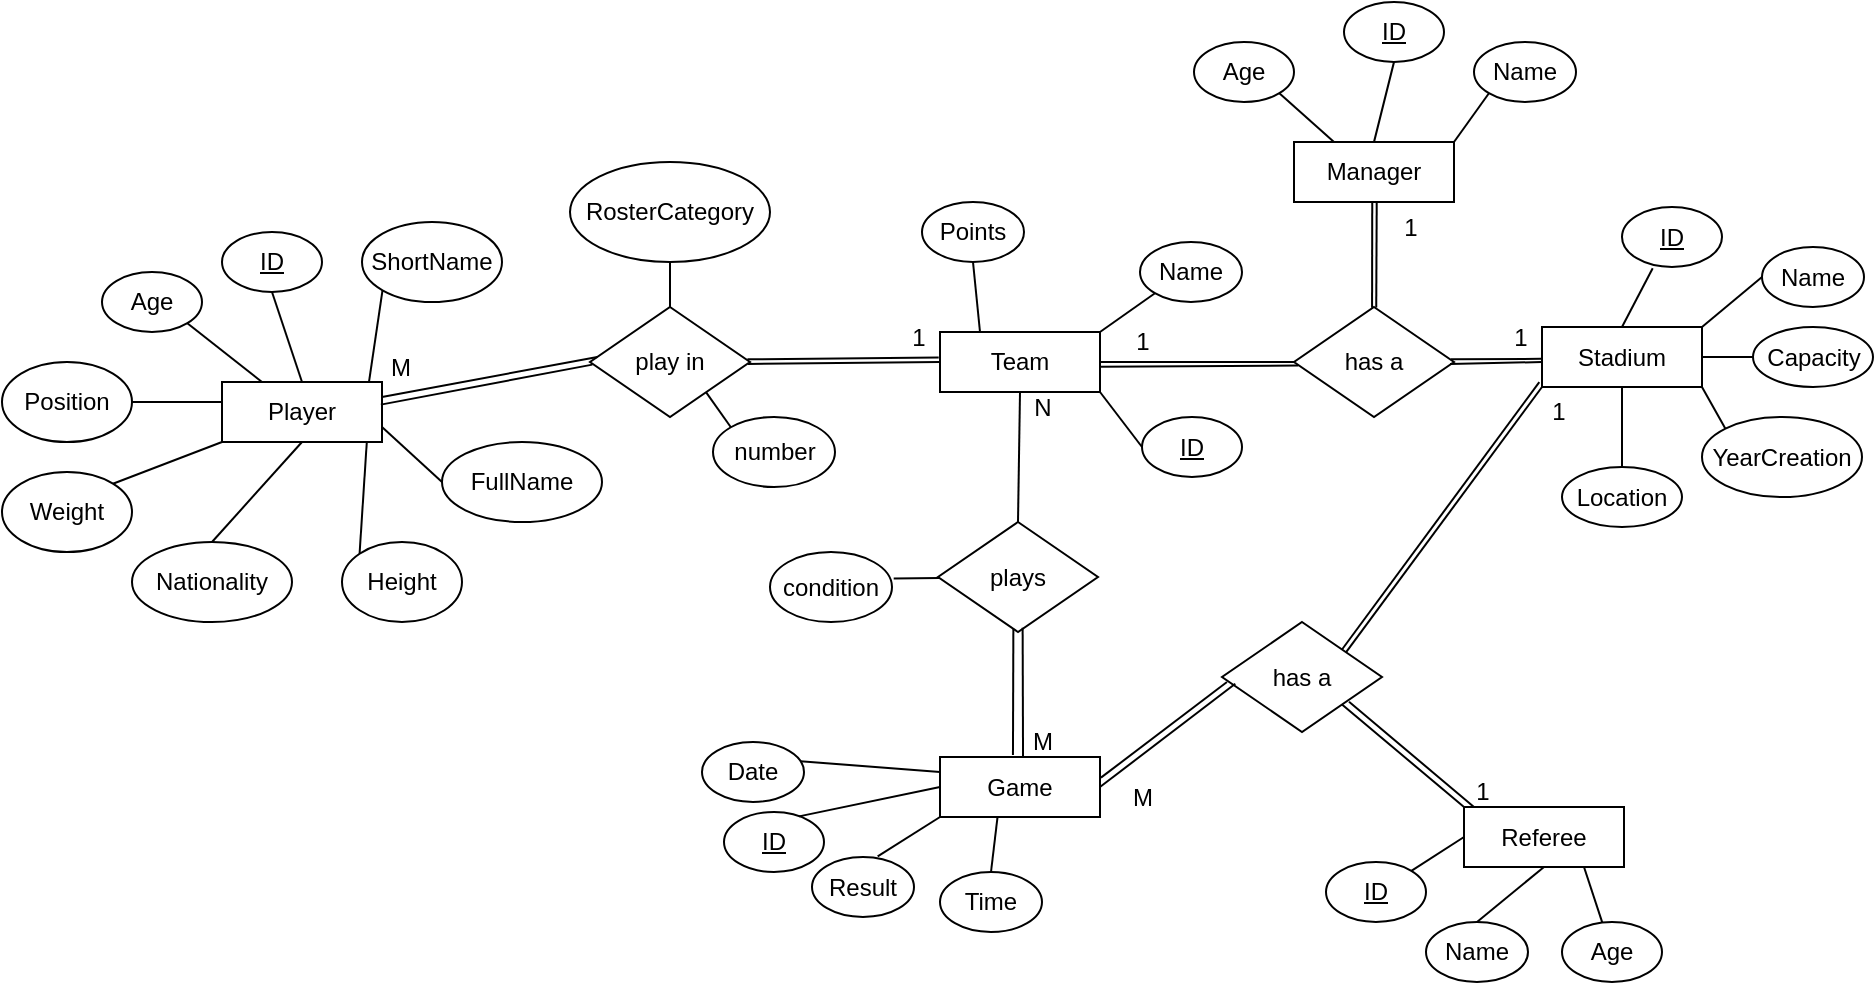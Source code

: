 <mxfile version="26.1.1">
  <diagram id="C5RBs43oDa-KdzZeNtuy" name="Page-1">
    <mxGraphModel dx="1674" dy="784" grid="1" gridSize="10" guides="1" tooltips="1" connect="1" arrows="1" fold="1" page="1" pageScale="1" pageWidth="827" pageHeight="1169" math="0" shadow="0">
      <root>
        <mxCell id="WIyWlLk6GJQsqaUBKTNV-0" />
        <mxCell id="WIyWlLk6GJQsqaUBKTNV-1" parent="WIyWlLk6GJQsqaUBKTNV-0" />
        <mxCell id="VCkYvAJSFD96SRJC9dSR-2" value="Player" style="rounded=0;whiteSpace=wrap;html=1;" parent="WIyWlLk6GJQsqaUBKTNV-1" vertex="1">
          <mxGeometry x="150" y="300" width="80" height="30" as="geometry" />
        </mxCell>
        <mxCell id="VCkYvAJSFD96SRJC9dSR-3" value="Team" style="rounded=0;whiteSpace=wrap;html=1;" parent="WIyWlLk6GJQsqaUBKTNV-1" vertex="1">
          <mxGeometry x="509" y="275" width="80" height="30" as="geometry" />
        </mxCell>
        <mxCell id="VCkYvAJSFD96SRJC9dSR-5" value="Stadium" style="rounded=0;whiteSpace=wrap;html=1;" parent="WIyWlLk6GJQsqaUBKTNV-1" vertex="1">
          <mxGeometry x="810" y="272.5" width="80" height="30" as="geometry" />
        </mxCell>
        <mxCell id="VCkYvAJSFD96SRJC9dSR-6" value="Referee" style="rounded=0;whiteSpace=wrap;html=1;" parent="WIyWlLk6GJQsqaUBKTNV-1" vertex="1">
          <mxGeometry x="771" y="512.5" width="80" height="30" as="geometry" />
        </mxCell>
        <mxCell id="VCkYvAJSFD96SRJC9dSR-7" value="Manager" style="rounded=0;whiteSpace=wrap;html=1;" parent="WIyWlLk6GJQsqaUBKTNV-1" vertex="1">
          <mxGeometry x="686" y="180" width="80" height="30" as="geometry" />
        </mxCell>
        <mxCell id="VCkYvAJSFD96SRJC9dSR-8" value="&lt;u&gt;ID&lt;/u&gt;" style="ellipse;whiteSpace=wrap;html=1;" parent="WIyWlLk6GJQsqaUBKTNV-1" vertex="1">
          <mxGeometry x="150" y="225" width="50" height="30" as="geometry" />
        </mxCell>
        <mxCell id="VCkYvAJSFD96SRJC9dSR-9" value="ShortName" style="ellipse;whiteSpace=wrap;html=1;" parent="WIyWlLk6GJQsqaUBKTNV-1" vertex="1">
          <mxGeometry x="220" y="220" width="70" height="40" as="geometry" />
        </mxCell>
        <mxCell id="VCkYvAJSFD96SRJC9dSR-10" value="FullName" style="ellipse;whiteSpace=wrap;html=1;" parent="WIyWlLk6GJQsqaUBKTNV-1" vertex="1">
          <mxGeometry x="260" y="330" width="80" height="40" as="geometry" />
        </mxCell>
        <mxCell id="VCkYvAJSFD96SRJC9dSR-11" value="Height" style="ellipse;whiteSpace=wrap;html=1;" parent="WIyWlLk6GJQsqaUBKTNV-1" vertex="1">
          <mxGeometry x="210" y="380" width="60" height="40" as="geometry" />
        </mxCell>
        <mxCell id="VCkYvAJSFD96SRJC9dSR-12" value="Position" style="ellipse;whiteSpace=wrap;html=1;" parent="WIyWlLk6GJQsqaUBKTNV-1" vertex="1">
          <mxGeometry x="40" y="290" width="65" height="40" as="geometry" />
        </mxCell>
        <mxCell id="VCkYvAJSFD96SRJC9dSR-13" value="Nationality" style="ellipse;whiteSpace=wrap;html=1;" parent="WIyWlLk6GJQsqaUBKTNV-1" vertex="1">
          <mxGeometry x="105" y="380" width="80" height="40" as="geometry" />
        </mxCell>
        <mxCell id="VCkYvAJSFD96SRJC9dSR-14" value="Age" style="ellipse;whiteSpace=wrap;html=1;" parent="WIyWlLk6GJQsqaUBKTNV-1" vertex="1">
          <mxGeometry x="90" y="245" width="50" height="30" as="geometry" />
        </mxCell>
        <mxCell id="VCkYvAJSFD96SRJC9dSR-15" value="Weight" style="ellipse;whiteSpace=wrap;html=1;" parent="WIyWlLk6GJQsqaUBKTNV-1" vertex="1">
          <mxGeometry x="40" y="345" width="65" height="40" as="geometry" />
        </mxCell>
        <mxCell id="VCkYvAJSFD96SRJC9dSR-16" value="" style="endArrow=none;html=1;rounded=0;entryX=1;entryY=1;entryDx=0;entryDy=0;" parent="WIyWlLk6GJQsqaUBKTNV-1" target="VCkYvAJSFD96SRJC9dSR-14" edge="1">
          <mxGeometry width="50" height="50" relative="1" as="geometry">
            <mxPoint x="170" y="300" as="sourcePoint" />
            <mxPoint x="410" y="400" as="targetPoint" />
          </mxGeometry>
        </mxCell>
        <mxCell id="VCkYvAJSFD96SRJC9dSR-18" value="" style="endArrow=none;html=1;rounded=0;entryX=0.5;entryY=1;entryDx=0;entryDy=0;exitX=0.5;exitY=0;exitDx=0;exitDy=0;" parent="WIyWlLk6GJQsqaUBKTNV-1" source="VCkYvAJSFD96SRJC9dSR-2" target="VCkYvAJSFD96SRJC9dSR-8" edge="1">
          <mxGeometry width="50" height="50" relative="1" as="geometry">
            <mxPoint x="360" y="450" as="sourcePoint" />
            <mxPoint x="410" y="400" as="targetPoint" />
          </mxGeometry>
        </mxCell>
        <mxCell id="VCkYvAJSFD96SRJC9dSR-20" value="" style="endArrow=none;html=1;rounded=0;entryX=1;entryY=0.5;entryDx=0;entryDy=0;" parent="WIyWlLk6GJQsqaUBKTNV-1" target="VCkYvAJSFD96SRJC9dSR-12" edge="1">
          <mxGeometry width="50" height="50" relative="1" as="geometry">
            <mxPoint x="150" y="310" as="sourcePoint" />
            <mxPoint x="143" y="281" as="targetPoint" />
          </mxGeometry>
        </mxCell>
        <mxCell id="VCkYvAJSFD96SRJC9dSR-21" value="" style="endArrow=none;html=1;rounded=0;entryX=1;entryY=0;entryDx=0;entryDy=0;exitX=0;exitY=1;exitDx=0;exitDy=0;" parent="WIyWlLk6GJQsqaUBKTNV-1" source="VCkYvAJSFD96SRJC9dSR-2" target="VCkYvAJSFD96SRJC9dSR-15" edge="1">
          <mxGeometry width="50" height="50" relative="1" as="geometry">
            <mxPoint x="190" y="320" as="sourcePoint" />
            <mxPoint x="153" y="291" as="targetPoint" />
          </mxGeometry>
        </mxCell>
        <mxCell id="VCkYvAJSFD96SRJC9dSR-22" value="" style="endArrow=none;html=1;rounded=0;entryX=0.5;entryY=0;entryDx=0;entryDy=0;exitX=0.5;exitY=1;exitDx=0;exitDy=0;" parent="WIyWlLk6GJQsqaUBKTNV-1" source="VCkYvAJSFD96SRJC9dSR-2" target="VCkYvAJSFD96SRJC9dSR-13" edge="1">
          <mxGeometry width="50" height="50" relative="1" as="geometry">
            <mxPoint x="200" y="330" as="sourcePoint" />
            <mxPoint x="163" y="301" as="targetPoint" />
          </mxGeometry>
        </mxCell>
        <mxCell id="VCkYvAJSFD96SRJC9dSR-23" value="" style="endArrow=none;html=1;rounded=0;entryX=0.905;entryY=0.999;entryDx=0;entryDy=0;entryPerimeter=0;exitX=0;exitY=0;exitDx=0;exitDy=0;" parent="WIyWlLk6GJQsqaUBKTNV-1" source="VCkYvAJSFD96SRJC9dSR-11" target="VCkYvAJSFD96SRJC9dSR-2" edge="1">
          <mxGeometry width="50" height="50" relative="1" as="geometry">
            <mxPoint x="210" y="340" as="sourcePoint" />
            <mxPoint x="173" y="311" as="targetPoint" />
          </mxGeometry>
        </mxCell>
        <mxCell id="VCkYvAJSFD96SRJC9dSR-24" value="" style="endArrow=none;html=1;rounded=0;entryX=1;entryY=0.75;entryDx=0;entryDy=0;exitX=0;exitY=0.5;exitDx=0;exitDy=0;" parent="WIyWlLk6GJQsqaUBKTNV-1" source="VCkYvAJSFD96SRJC9dSR-10" target="VCkYvAJSFD96SRJC9dSR-2" edge="1">
          <mxGeometry width="50" height="50" relative="1" as="geometry">
            <mxPoint x="220" y="350" as="sourcePoint" />
            <mxPoint x="183" y="321" as="targetPoint" />
          </mxGeometry>
        </mxCell>
        <mxCell id="VCkYvAJSFD96SRJC9dSR-25" value="" style="endArrow=none;html=1;rounded=0;exitX=0;exitY=1;exitDx=0;exitDy=0;entryX=0.919;entryY=-0.006;entryDx=0;entryDy=0;entryPerimeter=0;" parent="WIyWlLk6GJQsqaUBKTNV-1" source="VCkYvAJSFD96SRJC9dSR-9" target="VCkYvAJSFD96SRJC9dSR-2" edge="1">
          <mxGeometry width="50" height="50" relative="1" as="geometry">
            <mxPoint x="230" y="360" as="sourcePoint" />
            <mxPoint x="210" y="298" as="targetPoint" />
          </mxGeometry>
        </mxCell>
        <mxCell id="VCkYvAJSFD96SRJC9dSR-26" value="&lt;u&gt;ID&lt;/u&gt;" style="ellipse;whiteSpace=wrap;html=1;" parent="WIyWlLk6GJQsqaUBKTNV-1" vertex="1">
          <mxGeometry x="610" y="317.5" width="50" height="30" as="geometry" />
        </mxCell>
        <mxCell id="VCkYvAJSFD96SRJC9dSR-27" value="Name" style="ellipse;whiteSpace=wrap;html=1;" parent="WIyWlLk6GJQsqaUBKTNV-1" vertex="1">
          <mxGeometry x="609" y="230" width="51" height="30" as="geometry" />
        </mxCell>
        <mxCell id="VCkYvAJSFD96SRJC9dSR-28" value="Points" style="ellipse;whiteSpace=wrap;html=1;" parent="WIyWlLk6GJQsqaUBKTNV-1" vertex="1">
          <mxGeometry x="500" y="210" width="51" height="30" as="geometry" />
        </mxCell>
        <mxCell id="VCkYvAJSFD96SRJC9dSR-30" value="" style="endArrow=none;html=1;rounded=0;entryX=0.5;entryY=1;entryDx=0;entryDy=0;exitX=0.25;exitY=0;exitDx=0;exitDy=0;" parent="WIyWlLk6GJQsqaUBKTNV-1" source="VCkYvAJSFD96SRJC9dSR-3" target="VCkYvAJSFD96SRJC9dSR-28" edge="1">
          <mxGeometry width="50" height="50" relative="1" as="geometry">
            <mxPoint x="459" y="450" as="sourcePoint" />
            <mxPoint x="509" y="400" as="targetPoint" />
          </mxGeometry>
        </mxCell>
        <mxCell id="VCkYvAJSFD96SRJC9dSR-31" value="" style="endArrow=none;html=1;rounded=0;entryX=0;entryY=1;entryDx=0;entryDy=0;exitX=1;exitY=0;exitDx=0;exitDy=0;" parent="WIyWlLk6GJQsqaUBKTNV-1" source="VCkYvAJSFD96SRJC9dSR-3" target="VCkYvAJSFD96SRJC9dSR-27" edge="1">
          <mxGeometry width="50" height="50" relative="1" as="geometry">
            <mxPoint x="539" y="285" as="sourcePoint" />
            <mxPoint x="517" y="255" as="targetPoint" />
          </mxGeometry>
        </mxCell>
        <mxCell id="VCkYvAJSFD96SRJC9dSR-32" value="" style="endArrow=none;html=1;rounded=0;entryX=1;entryY=1;entryDx=0;entryDy=0;exitX=0;exitY=0.5;exitDx=0;exitDy=0;exitPerimeter=0;" parent="WIyWlLk6GJQsqaUBKTNV-1" source="VCkYvAJSFD96SRJC9dSR-26" target="VCkYvAJSFD96SRJC9dSR-3" edge="1">
          <mxGeometry width="50" height="50" relative="1" as="geometry">
            <mxPoint x="549" y="295" as="sourcePoint" />
            <mxPoint x="527" y="265" as="targetPoint" />
          </mxGeometry>
        </mxCell>
        <mxCell id="VCkYvAJSFD96SRJC9dSR-38" value="&lt;u&gt;ID&lt;/u&gt;" style="ellipse;whiteSpace=wrap;html=1;" parent="WIyWlLk6GJQsqaUBKTNV-1" vertex="1">
          <mxGeometry x="850" y="212.5" width="50" height="30" as="geometry" />
        </mxCell>
        <mxCell id="VCkYvAJSFD96SRJC9dSR-41" value="" style="endArrow=none;html=1;rounded=0;entryX=0.307;entryY=1.022;entryDx=0;entryDy=0;exitX=0.5;exitY=0;exitDx=0;exitDy=0;entryPerimeter=0;" parent="WIyWlLk6GJQsqaUBKTNV-1" source="VCkYvAJSFD96SRJC9dSR-5" target="VCkYvAJSFD96SRJC9dSR-38" edge="1">
          <mxGeometry width="50" height="50" relative="1" as="geometry">
            <mxPoint x="727" y="237.5" as="sourcePoint" />
            <mxPoint x="710" y="187.5" as="targetPoint" />
          </mxGeometry>
        </mxCell>
        <mxCell id="VCkYvAJSFD96SRJC9dSR-42" value="Name" style="ellipse;whiteSpace=wrap;html=1;" parent="WIyWlLk6GJQsqaUBKTNV-1" vertex="1">
          <mxGeometry x="920" y="232.5" width="51" height="30" as="geometry" />
        </mxCell>
        <mxCell id="VCkYvAJSFD96SRJC9dSR-43" value="" style="endArrow=none;html=1;rounded=0;exitX=1;exitY=0;exitDx=0;exitDy=0;" parent="WIyWlLk6GJQsqaUBKTNV-1" source="VCkYvAJSFD96SRJC9dSR-5" edge="1">
          <mxGeometry width="50" height="50" relative="1" as="geometry">
            <mxPoint x="890" y="287.5" as="sourcePoint" />
            <mxPoint x="920" y="247.5" as="targetPoint" />
          </mxGeometry>
        </mxCell>
        <mxCell id="VCkYvAJSFD96SRJC9dSR-46" value="Capacity" style="ellipse;whiteSpace=wrap;html=1;" parent="WIyWlLk6GJQsqaUBKTNV-1" vertex="1">
          <mxGeometry x="915.5" y="272.5" width="60" height="30" as="geometry" />
        </mxCell>
        <mxCell id="VCkYvAJSFD96SRJC9dSR-47" value="" style="endArrow=none;html=1;rounded=0;entryX=0;entryY=0.5;entryDx=0;entryDy=0;exitX=1;exitY=0.5;exitDx=0;exitDy=0;" parent="WIyWlLk6GJQsqaUBKTNV-1" source="VCkYvAJSFD96SRJC9dSR-5" target="VCkYvAJSFD96SRJC9dSR-46" edge="1">
          <mxGeometry width="50" height="50" relative="1" as="geometry">
            <mxPoint x="882" y="305.5" as="sourcePoint" />
            <mxPoint x="855" y="303.5" as="targetPoint" />
          </mxGeometry>
        </mxCell>
        <mxCell id="VCkYvAJSFD96SRJC9dSR-49" value="YearCreation" style="ellipse;whiteSpace=wrap;html=1;" parent="WIyWlLk6GJQsqaUBKTNV-1" vertex="1">
          <mxGeometry x="890" y="317.5" width="80" height="40" as="geometry" />
        </mxCell>
        <mxCell id="VCkYvAJSFD96SRJC9dSR-50" value="Location" style="ellipse;whiteSpace=wrap;html=1;" parent="WIyWlLk6GJQsqaUBKTNV-1" vertex="1">
          <mxGeometry x="820" y="342.5" width="60" height="30" as="geometry" />
        </mxCell>
        <mxCell id="VCkYvAJSFD96SRJC9dSR-51" value="" style="endArrow=none;html=1;rounded=0;entryX=0;entryY=0;entryDx=0;entryDy=0;exitX=1;exitY=1;exitDx=0;exitDy=0;" parent="WIyWlLk6GJQsqaUBKTNV-1" source="VCkYvAJSFD96SRJC9dSR-5" target="VCkYvAJSFD96SRJC9dSR-49" edge="1">
          <mxGeometry width="50" height="50" relative="1" as="geometry">
            <mxPoint x="900" y="297.5" as="sourcePoint" />
            <mxPoint x="926" y="297.5" as="targetPoint" />
          </mxGeometry>
        </mxCell>
        <mxCell id="VCkYvAJSFD96SRJC9dSR-52" value="" style="endArrow=none;html=1;rounded=0;entryX=0.5;entryY=0;entryDx=0;entryDy=0;exitX=0.5;exitY=1;exitDx=0;exitDy=0;" parent="WIyWlLk6GJQsqaUBKTNV-1" source="VCkYvAJSFD96SRJC9dSR-5" target="VCkYvAJSFD96SRJC9dSR-50" edge="1">
          <mxGeometry width="50" height="50" relative="1" as="geometry">
            <mxPoint x="910" y="307.5" as="sourcePoint" />
            <mxPoint x="936" y="307.5" as="targetPoint" />
          </mxGeometry>
        </mxCell>
        <mxCell id="VCkYvAJSFD96SRJC9dSR-57" value="&lt;u&gt;ID&lt;/u&gt;" style="ellipse;whiteSpace=wrap;html=1;" parent="WIyWlLk6GJQsqaUBKTNV-1" vertex="1">
          <mxGeometry x="702" y="540" width="50" height="30" as="geometry" />
        </mxCell>
        <mxCell id="VCkYvAJSFD96SRJC9dSR-58" value="Name" style="ellipse;whiteSpace=wrap;html=1;" parent="WIyWlLk6GJQsqaUBKTNV-1" vertex="1">
          <mxGeometry x="752" y="570" width="51" height="30" as="geometry" />
        </mxCell>
        <mxCell id="VCkYvAJSFD96SRJC9dSR-59" value="Age" style="ellipse;whiteSpace=wrap;html=1;" parent="WIyWlLk6GJQsqaUBKTNV-1" vertex="1">
          <mxGeometry x="820" y="570" width="50" height="30" as="geometry" />
        </mxCell>
        <mxCell id="VCkYvAJSFD96SRJC9dSR-60" value="" style="endArrow=none;html=1;rounded=0;entryX=0;entryY=0.5;entryDx=0;entryDy=0;exitX=1;exitY=0;exitDx=0;exitDy=0;" parent="WIyWlLk6GJQsqaUBKTNV-1" source="VCkYvAJSFD96SRJC9dSR-57" target="VCkYvAJSFD96SRJC9dSR-6" edge="1">
          <mxGeometry width="50" height="50" relative="1" as="geometry">
            <mxPoint x="661" y="440" as="sourcePoint" />
            <mxPoint x="681" y="390" as="targetPoint" />
          </mxGeometry>
        </mxCell>
        <mxCell id="VCkYvAJSFD96SRJC9dSR-61" value="" style="endArrow=none;html=1;rounded=0;entryX=0.5;entryY=1;entryDx=0;entryDy=0;exitX=0.5;exitY=0;exitDx=0;exitDy=0;" parent="WIyWlLk6GJQsqaUBKTNV-1" source="VCkYvAJSFD96SRJC9dSR-58" target="VCkYvAJSFD96SRJC9dSR-6" edge="1">
          <mxGeometry width="50" height="50" relative="1" as="geometry">
            <mxPoint x="671" y="450" as="sourcePoint" />
            <mxPoint x="691" y="400" as="targetPoint" />
          </mxGeometry>
        </mxCell>
        <mxCell id="VCkYvAJSFD96SRJC9dSR-62" value="" style="endArrow=none;html=1;rounded=0;entryX=0.75;entryY=1;entryDx=0;entryDy=0;" parent="WIyWlLk6GJQsqaUBKTNV-1" source="VCkYvAJSFD96SRJC9dSR-59" target="VCkYvAJSFD96SRJC9dSR-6" edge="1">
          <mxGeometry width="50" height="50" relative="1" as="geometry">
            <mxPoint x="681" y="460" as="sourcePoint" />
            <mxPoint x="832" y="550" as="targetPoint" />
          </mxGeometry>
        </mxCell>
        <mxCell id="VCkYvAJSFD96SRJC9dSR-63" value="&lt;u&gt;ID&lt;/u&gt;" style="ellipse;whiteSpace=wrap;html=1;" parent="WIyWlLk6GJQsqaUBKTNV-1" vertex="1">
          <mxGeometry x="711" y="110" width="50" height="30" as="geometry" />
        </mxCell>
        <mxCell id="VCkYvAJSFD96SRJC9dSR-64" value="Name" style="ellipse;whiteSpace=wrap;html=1;" parent="WIyWlLk6GJQsqaUBKTNV-1" vertex="1">
          <mxGeometry x="776" y="130" width="51" height="30" as="geometry" />
        </mxCell>
        <mxCell id="VCkYvAJSFD96SRJC9dSR-65" value="Age" style="ellipse;whiteSpace=wrap;html=1;" parent="WIyWlLk6GJQsqaUBKTNV-1" vertex="1">
          <mxGeometry x="636" y="130" width="50" height="30" as="geometry" />
        </mxCell>
        <mxCell id="VCkYvAJSFD96SRJC9dSR-66" value="" style="endArrow=none;html=1;rounded=0;entryX=0.25;entryY=0;entryDx=0;entryDy=0;exitX=1;exitY=1;exitDx=0;exitDy=0;" parent="WIyWlLk6GJQsqaUBKTNV-1" source="VCkYvAJSFD96SRJC9dSR-65" target="VCkYvAJSFD96SRJC9dSR-7" edge="1">
          <mxGeometry width="50" height="50" relative="1" as="geometry">
            <mxPoint x="786" y="345" as="sourcePoint" />
            <mxPoint x="814" y="326" as="targetPoint" />
          </mxGeometry>
        </mxCell>
        <mxCell id="VCkYvAJSFD96SRJC9dSR-67" value="" style="endArrow=none;html=1;rounded=0;entryX=0.5;entryY=1;entryDx=0;entryDy=0;exitX=0.5;exitY=0;exitDx=0;exitDy=0;" parent="WIyWlLk6GJQsqaUBKTNV-1" source="VCkYvAJSFD96SRJC9dSR-7" target="VCkYvAJSFD96SRJC9dSR-63" edge="1">
          <mxGeometry width="50" height="50" relative="1" as="geometry">
            <mxPoint x="796" y="355" as="sourcePoint" />
            <mxPoint x="824" y="336" as="targetPoint" />
          </mxGeometry>
        </mxCell>
        <mxCell id="VCkYvAJSFD96SRJC9dSR-68" value="" style="endArrow=none;html=1;rounded=0;entryX=0;entryY=1;entryDx=0;entryDy=0;exitX=1;exitY=0;exitDx=0;exitDy=0;" parent="WIyWlLk6GJQsqaUBKTNV-1" source="VCkYvAJSFD96SRJC9dSR-7" target="VCkYvAJSFD96SRJC9dSR-64" edge="1">
          <mxGeometry width="50" height="50" relative="1" as="geometry">
            <mxPoint x="806" y="365" as="sourcePoint" />
            <mxPoint x="834" y="346" as="targetPoint" />
          </mxGeometry>
        </mxCell>
        <mxCell id="VCkYvAJSFD96SRJC9dSR-69" value="play in" style="rhombus;whiteSpace=wrap;html=1;" parent="WIyWlLk6GJQsqaUBKTNV-1" vertex="1">
          <mxGeometry x="334" y="262.5" width="80" height="55" as="geometry" />
        </mxCell>
        <mxCell id="VCkYvAJSFD96SRJC9dSR-70" value="" style="endArrow=none;html=1;rounded=0;entryX=0.046;entryY=0.454;entryDx=0;entryDy=0;exitX=1;exitY=0.25;exitDx=0;exitDy=0;entryPerimeter=0;" parent="WIyWlLk6GJQsqaUBKTNV-1" source="VCkYvAJSFD96SRJC9dSR-2" target="VCkYvAJSFD96SRJC9dSR-69" edge="1">
          <mxGeometry width="50" height="50" relative="1" as="geometry">
            <mxPoint x="370" y="390" as="sourcePoint" />
            <mxPoint x="420" y="340" as="targetPoint" />
          </mxGeometry>
        </mxCell>
        <mxCell id="VCkYvAJSFD96SRJC9dSR-71" value="" style="endArrow=none;html=1;rounded=0;entryX=-0.008;entryY=0.425;entryDx=0;entryDy=0;exitX=0.984;exitY=0.476;exitDx=0;exitDy=0;exitPerimeter=0;entryPerimeter=0;" parent="WIyWlLk6GJQsqaUBKTNV-1" source="VCkYvAJSFD96SRJC9dSR-69" target="VCkYvAJSFD96SRJC9dSR-3" edge="1">
          <mxGeometry width="50" height="50" relative="1" as="geometry">
            <mxPoint x="240" y="318" as="sourcePoint" />
            <mxPoint x="380" y="300" as="targetPoint" />
          </mxGeometry>
        </mxCell>
        <mxCell id="VCkYvAJSFD96SRJC9dSR-72" value="M" style="text;html=1;align=center;verticalAlign=middle;whiteSpace=wrap;rounded=0;" parent="WIyWlLk6GJQsqaUBKTNV-1" vertex="1">
          <mxGeometry x="230" y="285" width="19" height="15" as="geometry" />
        </mxCell>
        <mxCell id="VCkYvAJSFD96SRJC9dSR-75" value="1" style="text;html=1;align=center;verticalAlign=middle;whiteSpace=wrap;rounded=0;" parent="WIyWlLk6GJQsqaUBKTNV-1" vertex="1">
          <mxGeometry x="489" y="270" width="19" height="15" as="geometry" />
        </mxCell>
        <mxCell id="VCkYvAJSFD96SRJC9dSR-77" value="" style="endArrow=none;html=1;rounded=0;entryX=0.5;entryY=0;entryDx=0;entryDy=0;" parent="WIyWlLk6GJQsqaUBKTNV-1" target="VCkYvAJSFD96SRJC9dSR-69" edge="1">
          <mxGeometry width="50" height="50" relative="1" as="geometry">
            <mxPoint x="374" y="240" as="sourcePoint" />
            <mxPoint x="234" y="310" as="targetPoint" />
          </mxGeometry>
        </mxCell>
        <mxCell id="VCkYvAJSFD96SRJC9dSR-78" value="RosterCategory" style="ellipse;whiteSpace=wrap;html=1;" parent="WIyWlLk6GJQsqaUBKTNV-1" vertex="1">
          <mxGeometry x="324" y="190" width="100" height="50" as="geometry" />
        </mxCell>
        <mxCell id="VCkYvAJSFD96SRJC9dSR-79" value="number" style="ellipse;whiteSpace=wrap;html=1;" parent="WIyWlLk6GJQsqaUBKTNV-1" vertex="1">
          <mxGeometry x="395.5" y="317.5" width="61" height="35" as="geometry" />
        </mxCell>
        <mxCell id="VCkYvAJSFD96SRJC9dSR-80" value="" style="endArrow=none;html=1;rounded=0;exitX=0;exitY=0;exitDx=0;exitDy=0;entryX=0.726;entryY=0.776;entryDx=0;entryDy=0;entryPerimeter=0;" parent="WIyWlLk6GJQsqaUBKTNV-1" source="VCkYvAJSFD96SRJC9dSR-79" target="VCkYvAJSFD96SRJC9dSR-69" edge="1">
          <mxGeometry width="50" height="50" relative="1" as="geometry">
            <mxPoint x="384" y="250" as="sourcePoint" />
            <mxPoint x="387" y="300" as="targetPoint" />
          </mxGeometry>
        </mxCell>
        <mxCell id="VCkYvAJSFD96SRJC9dSR-81" value="has a" style="rhombus;whiteSpace=wrap;html=1;" parent="WIyWlLk6GJQsqaUBKTNV-1" vertex="1">
          <mxGeometry x="686" y="262.5" width="80" height="55" as="geometry" />
        </mxCell>
        <mxCell id="VCkYvAJSFD96SRJC9dSR-82" value="" style="endArrow=none;html=1;rounded=0;entryX=0;entryY=0.5;entryDx=0;entryDy=0;exitX=1;exitY=0.5;exitDx=0;exitDy=0;" parent="WIyWlLk6GJQsqaUBKTNV-1" source="VCkYvAJSFD96SRJC9dSR-3" target="VCkYvAJSFD96SRJC9dSR-81" edge="1">
          <mxGeometry width="50" height="50" relative="1" as="geometry">
            <mxPoint x="550" y="360" as="sourcePoint" />
            <mxPoint x="600" y="310" as="targetPoint" />
          </mxGeometry>
        </mxCell>
        <mxCell id="VCkYvAJSFD96SRJC9dSR-83" value="" style="endArrow=none;html=1;rounded=0;entryX=-0.006;entryY=0.53;entryDx=0;entryDy=0;exitX=0.98;exitY=0.476;exitDx=0;exitDy=0;entryPerimeter=0;exitPerimeter=0;" parent="WIyWlLk6GJQsqaUBKTNV-1" source="VCkYvAJSFD96SRJC9dSR-81" target="VCkYvAJSFD96SRJC9dSR-5" edge="1">
          <mxGeometry width="50" height="50" relative="1" as="geometry">
            <mxPoint x="761.0" y="287.32" as="sourcePoint" />
            <mxPoint x="805" y="287.31" as="targetPoint" />
          </mxGeometry>
        </mxCell>
        <mxCell id="VCkYvAJSFD96SRJC9dSR-84" value="1" style="text;html=1;align=center;verticalAlign=middle;whiteSpace=wrap;rounded=0;" parent="WIyWlLk6GJQsqaUBKTNV-1" vertex="1">
          <mxGeometry x="600.5" y="272.5" width="19" height="15" as="geometry" />
        </mxCell>
        <mxCell id="VCkYvAJSFD96SRJC9dSR-86" value="1" style="text;html=1;align=center;verticalAlign=middle;whiteSpace=wrap;rounded=0;" parent="WIyWlLk6GJQsqaUBKTNV-1" vertex="1">
          <mxGeometry x="790" y="270" width="19" height="15" as="geometry" />
        </mxCell>
        <mxCell id="VCkYvAJSFD96SRJC9dSR-87" value="" style="endArrow=none;html=1;rounded=0;entryX=0.489;entryY=1.004;entryDx=0;entryDy=0;exitX=0.488;exitY=0.006;exitDx=0;exitDy=0;exitPerimeter=0;entryPerimeter=0;" parent="WIyWlLk6GJQsqaUBKTNV-1" source="VCkYvAJSFD96SRJC9dSR-81" target="VCkYvAJSFD96SRJC9dSR-7" edge="1">
          <mxGeometry width="50" height="50" relative="1" as="geometry">
            <mxPoint x="720" y="260" as="sourcePoint" />
            <mxPoint x="620" y="330" as="targetPoint" />
          </mxGeometry>
        </mxCell>
        <mxCell id="VCkYvAJSFD96SRJC9dSR-92" value="has a" style="rhombus;whiteSpace=wrap;html=1;" parent="WIyWlLk6GJQsqaUBKTNV-1" vertex="1">
          <mxGeometry x="650" y="420" width="80" height="55" as="geometry" />
        </mxCell>
        <mxCell id="VCkYvAJSFD96SRJC9dSR-93" value="" style="endArrow=none;html=1;rounded=0;entryX=1;entryY=1;entryDx=0;entryDy=0;exitX=0;exitY=0;exitDx=0;exitDy=0;" parent="WIyWlLk6GJQsqaUBKTNV-1" source="VCkYvAJSFD96SRJC9dSR-6" target="VCkYvAJSFD96SRJC9dSR-92" edge="1">
          <mxGeometry width="50" height="50" relative="1" as="geometry">
            <mxPoint x="857" y="534.5" as="sourcePoint" />
            <mxPoint x="952" y="534.5" as="targetPoint" />
          </mxGeometry>
        </mxCell>
        <mxCell id="VCkYvAJSFD96SRJC9dSR-95" value="1" style="text;html=1;align=center;verticalAlign=middle;whiteSpace=wrap;rounded=0;" parent="WIyWlLk6GJQsqaUBKTNV-1" vertex="1">
          <mxGeometry x="735" y="215" width="19" height="15" as="geometry" />
        </mxCell>
        <mxCell id="VCkYvAJSFD96SRJC9dSR-97" value="1" style="text;html=1;align=center;verticalAlign=middle;whiteSpace=wrap;rounded=0;" parent="WIyWlLk6GJQsqaUBKTNV-1" vertex="1">
          <mxGeometry x="771" y="497.5" width="19" height="15" as="geometry" />
        </mxCell>
        <mxCell id="VCkYvAJSFD96SRJC9dSR-99" value="" style="endArrow=none;html=1;rounded=0;exitX=1;exitY=0;exitDx=0;exitDy=0;entryX=-0.017;entryY=0.919;entryDx=0;entryDy=0;entryPerimeter=0;" parent="WIyWlLk6GJQsqaUBKTNV-1" source="VCkYvAJSFD96SRJC9dSR-92" target="VCkYvAJSFD96SRJC9dSR-5" edge="1">
          <mxGeometry width="50" height="50" relative="1" as="geometry">
            <mxPoint x="646" y="498" as="sourcePoint" />
            <mxPoint x="1062" y="400" as="targetPoint" />
          </mxGeometry>
        </mxCell>
        <mxCell id="VCkYvAJSFD96SRJC9dSR-100" value="1" style="text;html=1;align=center;verticalAlign=middle;whiteSpace=wrap;rounded=0;" parent="WIyWlLk6GJQsqaUBKTNV-1" vertex="1">
          <mxGeometry x="809" y="307.5" width="19" height="15" as="geometry" />
        </mxCell>
        <mxCell id="HWRajrZgxf9n0mv0pHAc-0" value="" style="endArrow=none;html=1;rounded=0;entryX=0.015;entryY=0.524;entryDx=0;entryDy=0;exitX=0.993;exitY=0.377;exitDx=0;exitDy=0;exitPerimeter=0;entryPerimeter=0;" parent="WIyWlLk6GJQsqaUBKTNV-1" source="VCkYvAJSFD96SRJC9dSR-2" target="VCkYvAJSFD96SRJC9dSR-69" edge="1">
          <mxGeometry width="50" height="50" relative="1" as="geometry">
            <mxPoint x="230" y="317.5" as="sourcePoint" />
            <mxPoint x="334" y="299.5" as="targetPoint" />
          </mxGeometry>
        </mxCell>
        <mxCell id="HWRajrZgxf9n0mv0pHAc-1" value="" style="endArrow=none;html=1;rounded=0;entryX=0;entryY=0.5;entryDx=0;entryDy=0;exitX=0.984;exitY=0.476;exitDx=0;exitDy=0;exitPerimeter=0;" parent="WIyWlLk6GJQsqaUBKTNV-1" target="VCkYvAJSFD96SRJC9dSR-3" edge="1">
          <mxGeometry width="50" height="50" relative="1" as="geometry">
            <mxPoint x="413" y="291" as="sourcePoint" />
            <mxPoint x="508" y="290" as="targetPoint" />
          </mxGeometry>
        </mxCell>
        <mxCell id="HWRajrZgxf9n0mv0pHAc-2" value="" style="endArrow=none;html=1;rounded=0;entryX=0.027;entryY=0.532;entryDx=0;entryDy=0;exitX=1;exitY=0.5;exitDx=0;exitDy=0;entryPerimeter=0;" parent="WIyWlLk6GJQsqaUBKTNV-1" target="VCkYvAJSFD96SRJC9dSR-81" edge="1">
          <mxGeometry width="50" height="50" relative="1" as="geometry">
            <mxPoint x="589" y="292.36" as="sourcePoint" />
            <mxPoint x="686" y="292.36" as="targetPoint" />
          </mxGeometry>
        </mxCell>
        <mxCell id="HWRajrZgxf9n0mv0pHAc-3" value="" style="endArrow=none;html=1;rounded=0;entryX=-0.006;entryY=0.53;entryDx=0;entryDy=0;exitX=0.98;exitY=0.476;exitDx=0;exitDy=0;entryPerimeter=0;exitPerimeter=0;" parent="WIyWlLk6GJQsqaUBKTNV-1" edge="1">
          <mxGeometry width="50" height="50" relative="1" as="geometry">
            <mxPoint x="764" y="291" as="sourcePoint" />
            <mxPoint x="810" y="290" as="targetPoint" />
          </mxGeometry>
        </mxCell>
        <mxCell id="HWRajrZgxf9n0mv0pHAc-4" value="" style="endArrow=none;html=1;rounded=0;entryX=0.517;entryY=1.002;entryDx=0;entryDy=0;exitX=0.514;exitY=0.004;exitDx=0;exitDy=0;exitPerimeter=0;entryPerimeter=0;" parent="WIyWlLk6GJQsqaUBKTNV-1" source="VCkYvAJSFD96SRJC9dSR-81" target="VCkYvAJSFD96SRJC9dSR-7" edge="1">
          <mxGeometry width="50" height="50" relative="1" as="geometry">
            <mxPoint x="727" y="260" as="sourcePoint" />
            <mxPoint x="725.98" y="210" as="targetPoint" />
          </mxGeometry>
        </mxCell>
        <mxCell id="HWRajrZgxf9n0mv0pHAc-6" value="" style="endArrow=none;html=1;rounded=0;exitX=0.776;exitY=0.274;exitDx=0;exitDy=0;exitPerimeter=0;entryX=0;entryY=1;entryDx=0;entryDy=0;" parent="WIyWlLk6GJQsqaUBKTNV-1" source="VCkYvAJSFD96SRJC9dSR-92" target="VCkYvAJSFD96SRJC9dSR-5" edge="1">
          <mxGeometry width="50" height="50" relative="1" as="geometry">
            <mxPoint x="639" y="436" as="sourcePoint" />
            <mxPoint x="1070" y="400" as="targetPoint" />
          </mxGeometry>
        </mxCell>
        <mxCell id="HWRajrZgxf9n0mv0pHAc-7" value="" style="endArrow=none;html=1;rounded=0;entryX=0.794;entryY=0.724;entryDx=0;entryDy=0;exitX=0.064;exitY=0.005;exitDx=0;exitDy=0;entryPerimeter=0;exitPerimeter=0;" parent="WIyWlLk6GJQsqaUBKTNV-1" source="VCkYvAJSFD96SRJC9dSR-6" target="VCkYvAJSFD96SRJC9dSR-92" edge="1">
          <mxGeometry width="50" height="50" relative="1" as="geometry">
            <mxPoint x="851" y="527.5" as="sourcePoint" />
            <mxPoint x="924" y="527.5" as="targetPoint" />
          </mxGeometry>
        </mxCell>
        <mxCell id="kgdyXNtzeL1dVhZRfAy7-0" value="Game" style="rounded=0;whiteSpace=wrap;html=1;" vertex="1" parent="WIyWlLk6GJQsqaUBKTNV-1">
          <mxGeometry x="509" y="487.5" width="80" height="30" as="geometry" />
        </mxCell>
        <mxCell id="kgdyXNtzeL1dVhZRfAy7-1" value="&lt;u&gt;ID&lt;/u&gt;" style="ellipse;whiteSpace=wrap;html=1;" vertex="1" parent="WIyWlLk6GJQsqaUBKTNV-1">
          <mxGeometry x="401" y="515" width="50" height="30" as="geometry" />
        </mxCell>
        <mxCell id="kgdyXNtzeL1dVhZRfAy7-2" value="Result" style="ellipse;whiteSpace=wrap;html=1;" vertex="1" parent="WIyWlLk6GJQsqaUBKTNV-1">
          <mxGeometry x="445" y="537.5" width="51" height="30" as="geometry" />
        </mxCell>
        <mxCell id="kgdyXNtzeL1dVhZRfAy7-3" value="Date" style="ellipse;whiteSpace=wrap;html=1;" vertex="1" parent="WIyWlLk6GJQsqaUBKTNV-1">
          <mxGeometry x="390" y="480" width="51" height="30" as="geometry" />
        </mxCell>
        <mxCell id="kgdyXNtzeL1dVhZRfAy7-4" value="Time" style="ellipse;whiteSpace=wrap;html=1;" vertex="1" parent="WIyWlLk6GJQsqaUBKTNV-1">
          <mxGeometry x="509" y="545" width="51" height="30" as="geometry" />
        </mxCell>
        <mxCell id="kgdyXNtzeL1dVhZRfAy7-5" value="" style="endArrow=none;html=1;rounded=0;exitX=0.36;exitY=0.99;exitDx=0;exitDy=0;exitPerimeter=0;entryX=0.5;entryY=0;entryDx=0;entryDy=0;" edge="1" parent="WIyWlLk6GJQsqaUBKTNV-1" source="kgdyXNtzeL1dVhZRfAy7-0" target="kgdyXNtzeL1dVhZRfAy7-4">
          <mxGeometry width="50" height="50" relative="1" as="geometry">
            <mxPoint x="653" y="597.5" as="sourcePoint" />
            <mxPoint x="547" y="537.5" as="targetPoint" />
          </mxGeometry>
        </mxCell>
        <mxCell id="kgdyXNtzeL1dVhZRfAy7-6" value="" style="endArrow=none;html=1;rounded=0;entryX=0;entryY=0.25;entryDx=0;entryDy=0;exitX=0.965;exitY=0.32;exitDx=0;exitDy=0;exitPerimeter=0;" edge="1" parent="WIyWlLk6GJQsqaUBKTNV-1" source="kgdyXNtzeL1dVhZRfAy7-3" target="kgdyXNtzeL1dVhZRfAy7-0">
          <mxGeometry width="50" height="50" relative="1" as="geometry">
            <mxPoint x="845" y="487.5" as="sourcePoint" />
            <mxPoint x="857" y="508.5" as="targetPoint" />
          </mxGeometry>
        </mxCell>
        <mxCell id="kgdyXNtzeL1dVhZRfAy7-7" value="" style="endArrow=none;html=1;rounded=0;entryX=0;entryY=0.5;entryDx=0;entryDy=0;exitX=0.75;exitY=0.073;exitDx=0;exitDy=0;exitPerimeter=0;" edge="1" parent="WIyWlLk6GJQsqaUBKTNV-1" source="kgdyXNtzeL1dVhZRfAy7-1" target="kgdyXNtzeL1dVhZRfAy7-0">
          <mxGeometry width="50" height="50" relative="1" as="geometry">
            <mxPoint x="855" y="497.5" as="sourcePoint" />
            <mxPoint x="867" y="518.5" as="targetPoint" />
          </mxGeometry>
        </mxCell>
        <mxCell id="kgdyXNtzeL1dVhZRfAy7-8" value="" style="endArrow=none;html=1;rounded=0;exitX=0.644;exitY=-0.01;exitDx=0;exitDy=0;entryX=0;entryY=1;entryDx=0;entryDy=0;exitPerimeter=0;" edge="1" parent="WIyWlLk6GJQsqaUBKTNV-1" source="kgdyXNtzeL1dVhZRfAy7-2" target="kgdyXNtzeL1dVhZRfAy7-0">
          <mxGeometry width="50" height="50" relative="1" as="geometry">
            <mxPoint x="865" y="507.5" as="sourcePoint" />
            <mxPoint x="584.5" y="517.5" as="targetPoint" />
          </mxGeometry>
        </mxCell>
        <mxCell id="kgdyXNtzeL1dVhZRfAy7-9" value="" style="endArrow=none;html=1;rounded=0;exitX=1.006;exitY=0.344;exitDx=0;exitDy=0;entryX=0.031;entryY=0.546;entryDx=0;entryDy=0;entryPerimeter=0;exitPerimeter=0;" edge="1" parent="WIyWlLk6GJQsqaUBKTNV-1" target="VCkYvAJSFD96SRJC9dSR-92" source="kgdyXNtzeL1dVhZRfAy7-0">
          <mxGeometry width="50" height="50" relative="1" as="geometry">
            <mxPoint x="589" y="442.16" as="sourcePoint" />
            <mxPoint x="650" y="450" as="targetPoint" />
          </mxGeometry>
        </mxCell>
        <mxCell id="kgdyXNtzeL1dVhZRfAy7-10" value="M" style="text;html=1;align=center;verticalAlign=middle;whiteSpace=wrap;rounded=0;" vertex="1" parent="WIyWlLk6GJQsqaUBKTNV-1">
          <mxGeometry x="600.5" y="500" width="19" height="15" as="geometry" />
        </mxCell>
        <mxCell id="kgdyXNtzeL1dVhZRfAy7-11" value="" style="endArrow=none;html=1;rounded=0;entryX=0.083;entryY=0.562;entryDx=0;entryDy=0;exitX=1;exitY=0.5;exitDx=0;exitDy=0;entryPerimeter=0;" edge="1" parent="WIyWlLk6GJQsqaUBKTNV-1" target="VCkYvAJSFD96SRJC9dSR-92" source="kgdyXNtzeL1dVhZRfAy7-0">
          <mxGeometry width="50" height="50" relative="1" as="geometry">
            <mxPoint x="589" y="447.37" as="sourcePoint" />
            <mxPoint x="658.58" y="447.16" as="targetPoint" />
          </mxGeometry>
        </mxCell>
        <mxCell id="kgdyXNtzeL1dVhZRfAy7-14" value="plays" style="rhombus;whiteSpace=wrap;html=1;" vertex="1" parent="WIyWlLk6GJQsqaUBKTNV-1">
          <mxGeometry x="508" y="370" width="80" height="55" as="geometry" />
        </mxCell>
        <mxCell id="kgdyXNtzeL1dVhZRfAy7-15" value="" style="endArrow=none;html=1;rounded=0;exitX=0.5;exitY=0;exitDx=0;exitDy=0;entryX=0.5;entryY=1;entryDx=0;entryDy=0;" edge="1" parent="WIyWlLk6GJQsqaUBKTNV-1" source="kgdyXNtzeL1dVhZRfAy7-14" target="VCkYvAJSFD96SRJC9dSR-3">
          <mxGeometry width="50" height="50" relative="1" as="geometry">
            <mxPoint x="449" y="456.5" as="sourcePoint" />
            <mxPoint x="546" y="305" as="targetPoint" />
          </mxGeometry>
        </mxCell>
        <mxCell id="kgdyXNtzeL1dVhZRfAy7-17" value="" style="endArrow=none;html=1;rounded=0;exitX=0.456;exitY=-0.033;exitDx=0;exitDy=0;exitPerimeter=0;entryX=0.471;entryY=0.971;entryDx=0;entryDy=0;entryPerimeter=0;" edge="1" parent="WIyWlLk6GJQsqaUBKTNV-1" source="kgdyXNtzeL1dVhZRfAy7-0" target="kgdyXNtzeL1dVhZRfAy7-14">
          <mxGeometry width="50" height="50" relative="1" as="geometry">
            <mxPoint x="545.76" y="492" as="sourcePoint" />
            <mxPoint x="545.76" y="425" as="targetPoint" />
          </mxGeometry>
        </mxCell>
        <mxCell id="kgdyXNtzeL1dVhZRfAy7-18" value="" style="endArrow=none;html=1;rounded=0;exitX=0.519;exitY=-0.001;exitDx=0;exitDy=0;entryX=0.529;entryY=0.961;entryDx=0;entryDy=0;entryPerimeter=0;exitPerimeter=0;" edge="1" parent="WIyWlLk6GJQsqaUBKTNV-1" source="kgdyXNtzeL1dVhZRfAy7-0" target="kgdyXNtzeL1dVhZRfAy7-14">
          <mxGeometry width="50" height="50" relative="1" as="geometry">
            <mxPoint x="549.76" y="491" as="sourcePoint" />
            <mxPoint x="549.76" y="425" as="targetPoint" />
          </mxGeometry>
        </mxCell>
        <mxCell id="kgdyXNtzeL1dVhZRfAy7-19" value="M" style="text;html=1;align=center;verticalAlign=middle;whiteSpace=wrap;rounded=0;" vertex="1" parent="WIyWlLk6GJQsqaUBKTNV-1">
          <mxGeometry x="551" y="472.5" width="19" height="15" as="geometry" />
        </mxCell>
        <mxCell id="kgdyXNtzeL1dVhZRfAy7-20" value="N" style="text;html=1;align=center;verticalAlign=middle;whiteSpace=wrap;rounded=0;" vertex="1" parent="WIyWlLk6GJQsqaUBKTNV-1">
          <mxGeometry x="551" y="305" width="19" height="15" as="geometry" />
        </mxCell>
        <mxCell id="kgdyXNtzeL1dVhZRfAy7-21" value="condition" style="ellipse;whiteSpace=wrap;html=1;" vertex="1" parent="WIyWlLk6GJQsqaUBKTNV-1">
          <mxGeometry x="424" y="385" width="61" height="35" as="geometry" />
        </mxCell>
        <mxCell id="kgdyXNtzeL1dVhZRfAy7-22" value="" style="endArrow=none;html=1;rounded=0;entryX=1.014;entryY=0.38;entryDx=0;entryDy=0;entryPerimeter=0;" edge="1" parent="WIyWlLk6GJQsqaUBKTNV-1" source="kgdyXNtzeL1dVhZRfAy7-14" target="kgdyXNtzeL1dVhZRfAy7-21">
          <mxGeometry width="50" height="50" relative="1" as="geometry">
            <mxPoint x="414" y="333" as="sourcePoint" />
            <mxPoint x="402" y="315" as="targetPoint" />
          </mxGeometry>
        </mxCell>
      </root>
    </mxGraphModel>
  </diagram>
</mxfile>
